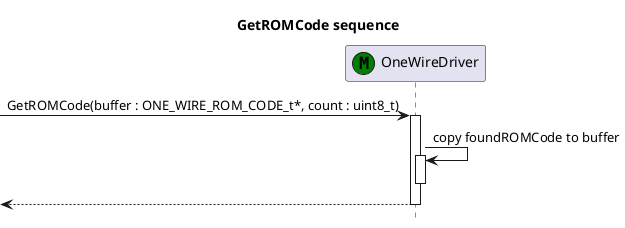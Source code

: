 @startuml

hide footbox

title GetROMCode sequence

participant "OneWireDriver" as ModuleOneWireDriver<<M,Green>>[[../Class/OneWireDriver.svg]]



-> ModuleOneWireDriver : GetROMCode(buffer : ONE_WIRE_ROM_CODE_t*, count : uint8_t)
  activate ModuleOneWireDriver

ModuleOneWireDriver -> ModuleOneWireDriver : copy foundROMCode to buffer
  activate ModuleOneWireDriver
  deactivate ModuleOneWireDriver

<-- ModuleOneWireDriver
  deactivate ModuleOneWireDriver

@enduml
